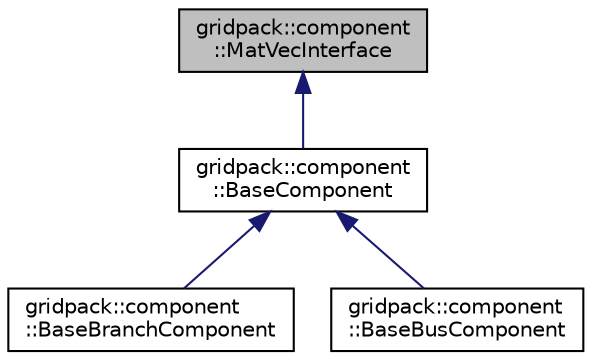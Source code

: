 digraph "gridpack::component::MatVecInterface"
{
  edge [fontname="Helvetica",fontsize="10",labelfontname="Helvetica",labelfontsize="10"];
  node [fontname="Helvetica",fontsize="10",shape=record];
  Node1 [label="gridpack::component\l::MatVecInterface",height=0.2,width=0.4,color="black", fillcolor="grey75", style="filled" fontcolor="black"];
  Node1 -> Node2 [dir="back",color="midnightblue",fontsize="10",style="solid",fontname="Helvetica"];
  Node2 [label="gridpack::component\l::BaseComponent",height=0.2,width=0.4,color="black", fillcolor="white", style="filled",URL="$classgridpack_1_1component_1_1_base_component.html"];
  Node2 -> Node3 [dir="back",color="midnightblue",fontsize="10",style="solid",fontname="Helvetica"];
  Node3 [label="gridpack::component\l::BaseBranchComponent",height=0.2,width=0.4,color="black", fillcolor="white", style="filled",URL="$classgridpack_1_1component_1_1_base_branch_component.html"];
  Node2 -> Node4 [dir="back",color="midnightblue",fontsize="10",style="solid",fontname="Helvetica"];
  Node4 [label="gridpack::component\l::BaseBusComponent",height=0.2,width=0.4,color="black", fillcolor="white", style="filled",URL="$classgridpack_1_1component_1_1_base_bus_component.html"];
}
